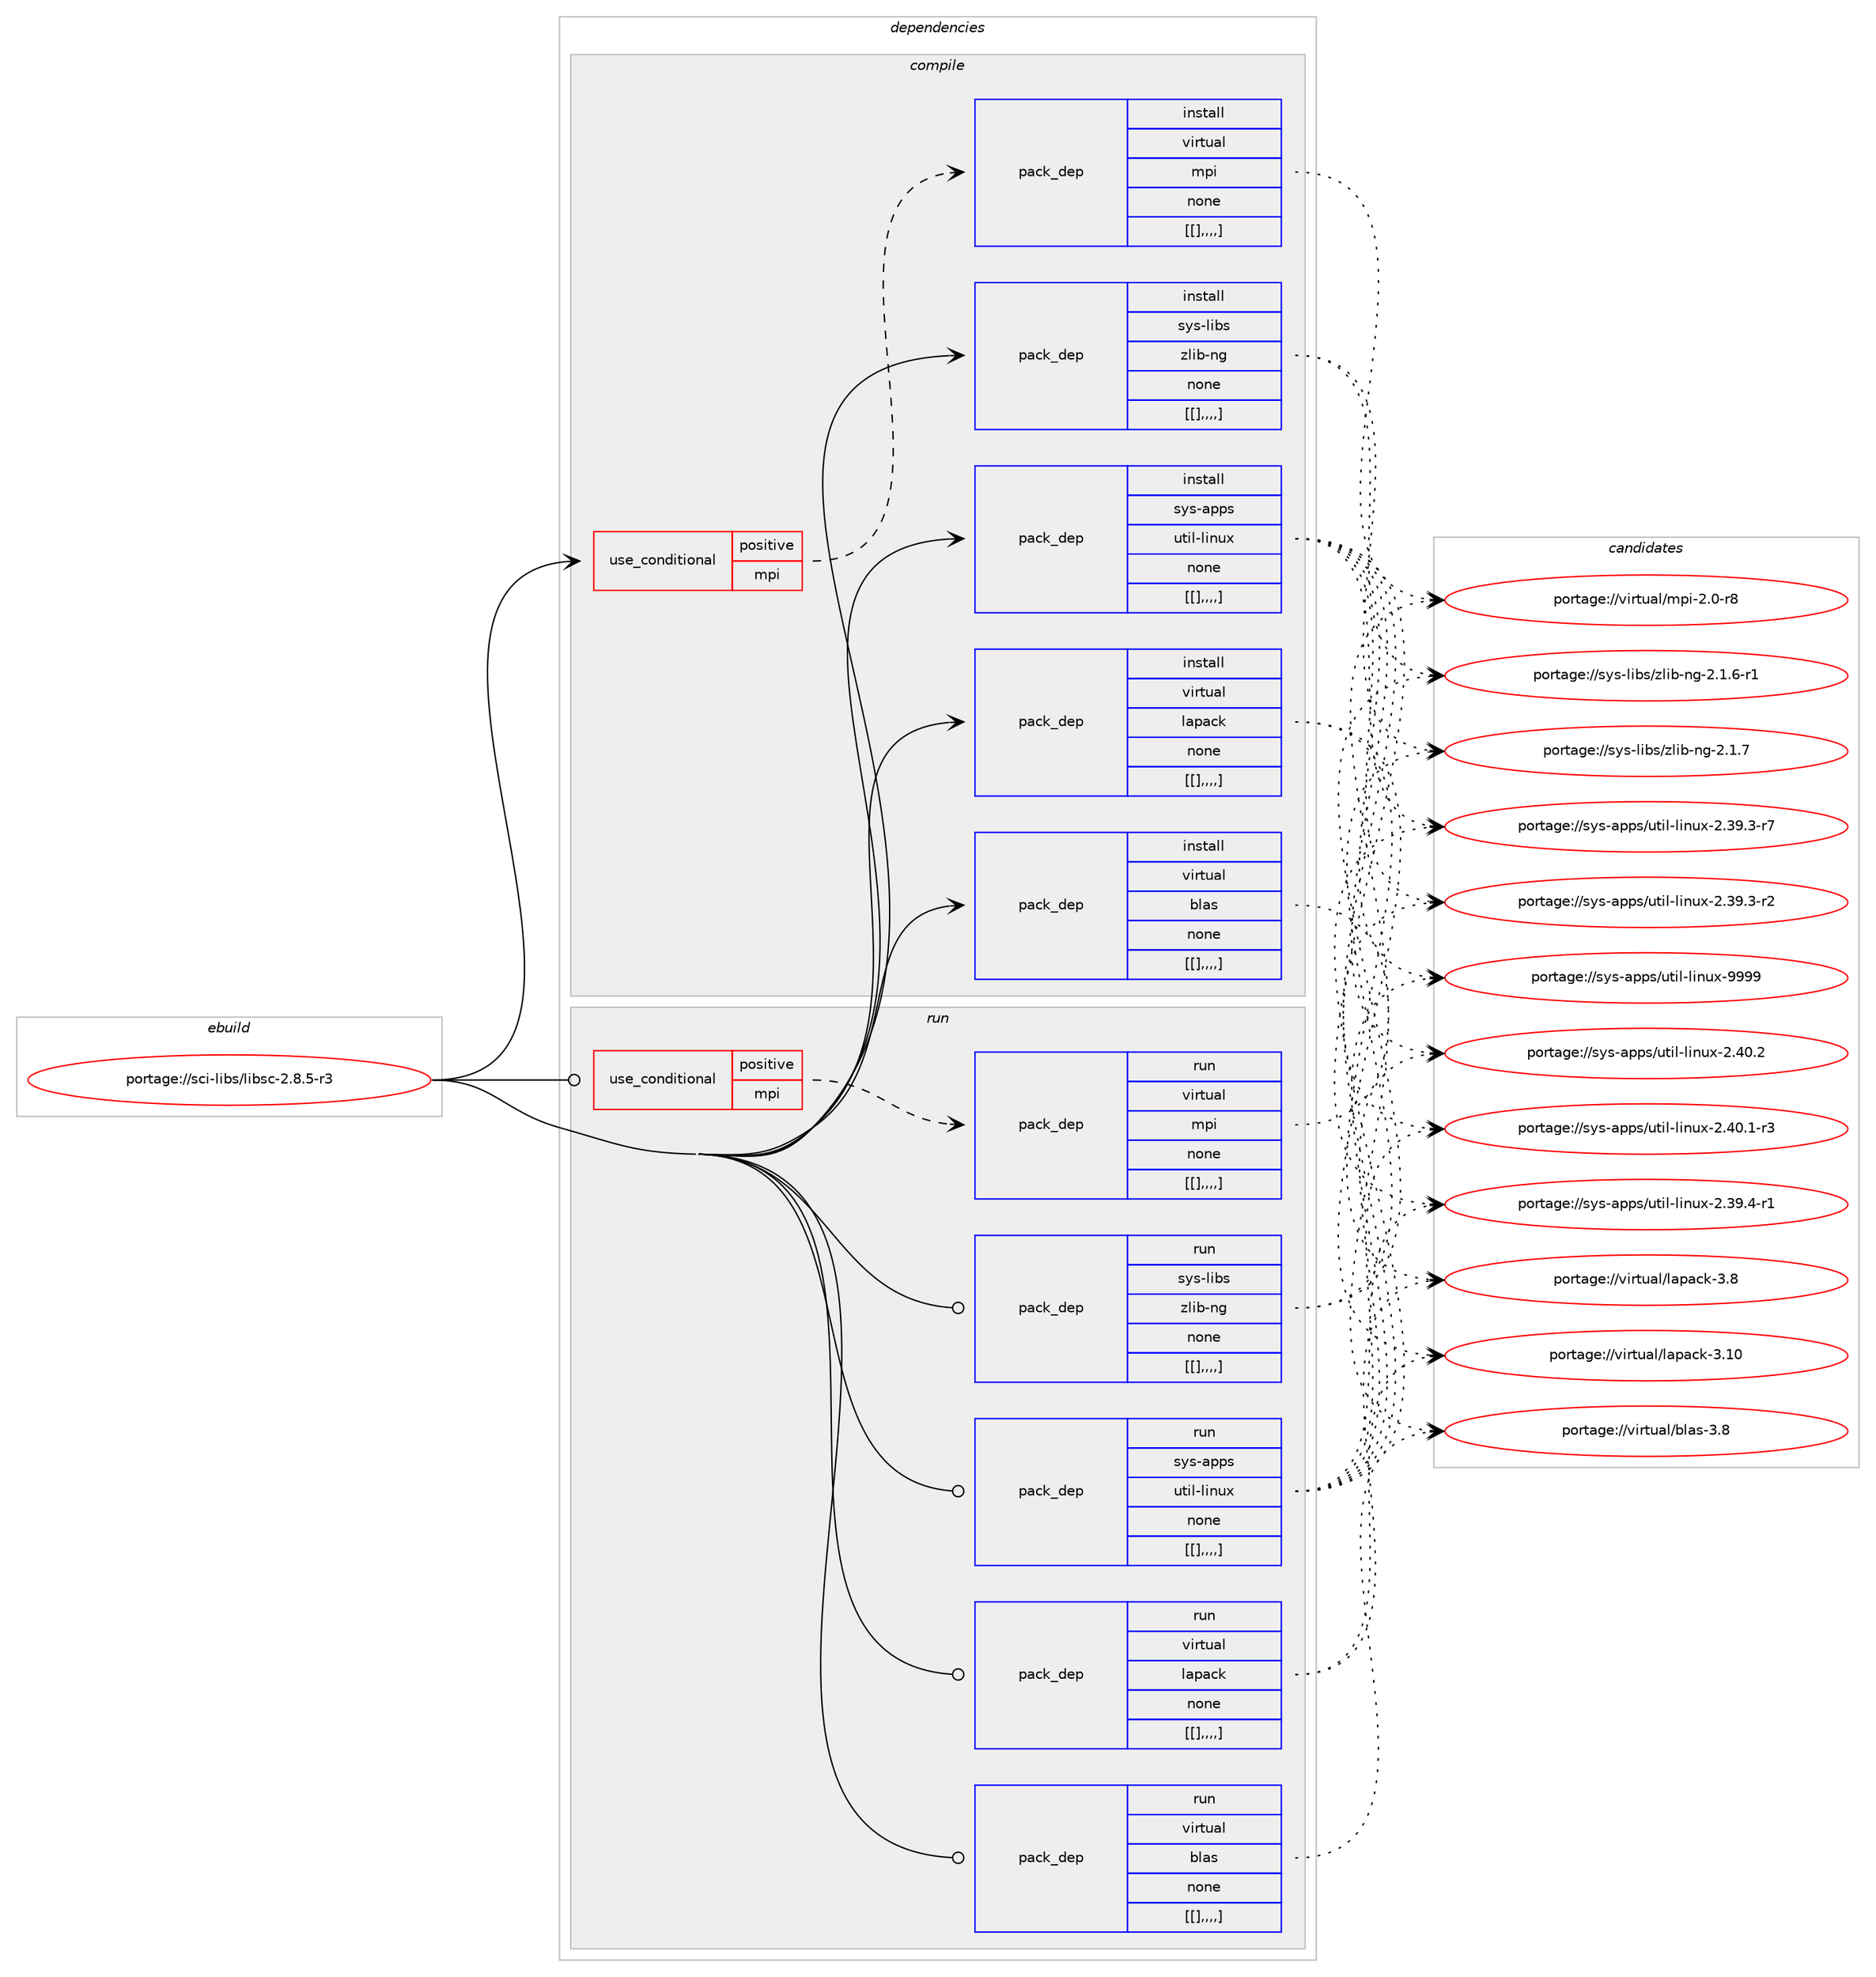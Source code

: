 digraph prolog {

# *************
# Graph options
# *************

newrank=true;
concentrate=true;
compound=true;
graph [rankdir=LR,fontname=Helvetica,fontsize=10,ranksep=1.5];#, ranksep=2.5, nodesep=0.2];
edge  [arrowhead=vee];
node  [fontname=Helvetica,fontsize=10];

# **********
# The ebuild
# **********

subgraph cluster_leftcol {
color=gray;
label=<<i>ebuild</i>>;
id [label="portage://sci-libs/libsc-2.8.5-r3", color=red, width=4, href="../sci-libs/libsc-2.8.5-r3.svg"];
}

# ****************
# The dependencies
# ****************

subgraph cluster_midcol {
color=gray;
label=<<i>dependencies</i>>;
subgraph cluster_compile {
fillcolor="#eeeeee";
style=filled;
label=<<i>compile</i>>;
subgraph cond110567 {
dependency419194 [label=<<TABLE BORDER="0" CELLBORDER="1" CELLSPACING="0" CELLPADDING="4"><TR><TD ROWSPAN="3" CELLPADDING="10">use_conditional</TD></TR><TR><TD>positive</TD></TR><TR><TD>mpi</TD></TR></TABLE>>, shape=none, color=red];
subgraph pack305617 {
dependency419195 [label=<<TABLE BORDER="0" CELLBORDER="1" CELLSPACING="0" CELLPADDING="4" WIDTH="220"><TR><TD ROWSPAN="6" CELLPADDING="30">pack_dep</TD></TR><TR><TD WIDTH="110">install</TD></TR><TR><TD>virtual</TD></TR><TR><TD>mpi</TD></TR><TR><TD>none</TD></TR><TR><TD>[[],,,,]</TD></TR></TABLE>>, shape=none, color=blue];
}
dependency419194:e -> dependency419195:w [weight=20,style="dashed",arrowhead="vee"];
}
id:e -> dependency419194:w [weight=20,style="solid",arrowhead="vee"];
subgraph pack305618 {
dependency419196 [label=<<TABLE BORDER="0" CELLBORDER="1" CELLSPACING="0" CELLPADDING="4" WIDTH="220"><TR><TD ROWSPAN="6" CELLPADDING="30">pack_dep</TD></TR><TR><TD WIDTH="110">install</TD></TR><TR><TD>sys-apps</TD></TR><TR><TD>util-linux</TD></TR><TR><TD>none</TD></TR><TR><TD>[[],,,,]</TD></TR></TABLE>>, shape=none, color=blue];
}
id:e -> dependency419196:w [weight=20,style="solid",arrowhead="vee"];
subgraph pack305619 {
dependency419197 [label=<<TABLE BORDER="0" CELLBORDER="1" CELLSPACING="0" CELLPADDING="4" WIDTH="220"><TR><TD ROWSPAN="6" CELLPADDING="30">pack_dep</TD></TR><TR><TD WIDTH="110">install</TD></TR><TR><TD>sys-libs</TD></TR><TR><TD>zlib-ng</TD></TR><TR><TD>none</TD></TR><TR><TD>[[],,,,]</TD></TR></TABLE>>, shape=none, color=blue];
}
id:e -> dependency419197:w [weight=20,style="solid",arrowhead="vee"];
subgraph pack305620 {
dependency419198 [label=<<TABLE BORDER="0" CELLBORDER="1" CELLSPACING="0" CELLPADDING="4" WIDTH="220"><TR><TD ROWSPAN="6" CELLPADDING="30">pack_dep</TD></TR><TR><TD WIDTH="110">install</TD></TR><TR><TD>virtual</TD></TR><TR><TD>blas</TD></TR><TR><TD>none</TD></TR><TR><TD>[[],,,,]</TD></TR></TABLE>>, shape=none, color=blue];
}
id:e -> dependency419198:w [weight=20,style="solid",arrowhead="vee"];
subgraph pack305621 {
dependency419199 [label=<<TABLE BORDER="0" CELLBORDER="1" CELLSPACING="0" CELLPADDING="4" WIDTH="220"><TR><TD ROWSPAN="6" CELLPADDING="30">pack_dep</TD></TR><TR><TD WIDTH="110">install</TD></TR><TR><TD>virtual</TD></TR><TR><TD>lapack</TD></TR><TR><TD>none</TD></TR><TR><TD>[[],,,,]</TD></TR></TABLE>>, shape=none, color=blue];
}
id:e -> dependency419199:w [weight=20,style="solid",arrowhead="vee"];
}
subgraph cluster_compileandrun {
fillcolor="#eeeeee";
style=filled;
label=<<i>compile and run</i>>;
}
subgraph cluster_run {
fillcolor="#eeeeee";
style=filled;
label=<<i>run</i>>;
subgraph cond110568 {
dependency419200 [label=<<TABLE BORDER="0" CELLBORDER="1" CELLSPACING="0" CELLPADDING="4"><TR><TD ROWSPAN="3" CELLPADDING="10">use_conditional</TD></TR><TR><TD>positive</TD></TR><TR><TD>mpi</TD></TR></TABLE>>, shape=none, color=red];
subgraph pack305622 {
dependency419201 [label=<<TABLE BORDER="0" CELLBORDER="1" CELLSPACING="0" CELLPADDING="4" WIDTH="220"><TR><TD ROWSPAN="6" CELLPADDING="30">pack_dep</TD></TR><TR><TD WIDTH="110">run</TD></TR><TR><TD>virtual</TD></TR><TR><TD>mpi</TD></TR><TR><TD>none</TD></TR><TR><TD>[[],,,,]</TD></TR></TABLE>>, shape=none, color=blue];
}
dependency419200:e -> dependency419201:w [weight=20,style="dashed",arrowhead="vee"];
}
id:e -> dependency419200:w [weight=20,style="solid",arrowhead="odot"];
subgraph pack305623 {
dependency419202 [label=<<TABLE BORDER="0" CELLBORDER="1" CELLSPACING="0" CELLPADDING="4" WIDTH="220"><TR><TD ROWSPAN="6" CELLPADDING="30">pack_dep</TD></TR><TR><TD WIDTH="110">run</TD></TR><TR><TD>sys-apps</TD></TR><TR><TD>util-linux</TD></TR><TR><TD>none</TD></TR><TR><TD>[[],,,,]</TD></TR></TABLE>>, shape=none, color=blue];
}
id:e -> dependency419202:w [weight=20,style="solid",arrowhead="odot"];
subgraph pack305624 {
dependency419203 [label=<<TABLE BORDER="0" CELLBORDER="1" CELLSPACING="0" CELLPADDING="4" WIDTH="220"><TR><TD ROWSPAN="6" CELLPADDING="30">pack_dep</TD></TR><TR><TD WIDTH="110">run</TD></TR><TR><TD>sys-libs</TD></TR><TR><TD>zlib-ng</TD></TR><TR><TD>none</TD></TR><TR><TD>[[],,,,]</TD></TR></TABLE>>, shape=none, color=blue];
}
id:e -> dependency419203:w [weight=20,style="solid",arrowhead="odot"];
subgraph pack305625 {
dependency419204 [label=<<TABLE BORDER="0" CELLBORDER="1" CELLSPACING="0" CELLPADDING="4" WIDTH="220"><TR><TD ROWSPAN="6" CELLPADDING="30">pack_dep</TD></TR><TR><TD WIDTH="110">run</TD></TR><TR><TD>virtual</TD></TR><TR><TD>blas</TD></TR><TR><TD>none</TD></TR><TR><TD>[[],,,,]</TD></TR></TABLE>>, shape=none, color=blue];
}
id:e -> dependency419204:w [weight=20,style="solid",arrowhead="odot"];
subgraph pack305626 {
dependency419205 [label=<<TABLE BORDER="0" CELLBORDER="1" CELLSPACING="0" CELLPADDING="4" WIDTH="220"><TR><TD ROWSPAN="6" CELLPADDING="30">pack_dep</TD></TR><TR><TD WIDTH="110">run</TD></TR><TR><TD>virtual</TD></TR><TR><TD>lapack</TD></TR><TR><TD>none</TD></TR><TR><TD>[[],,,,]</TD></TR></TABLE>>, shape=none, color=blue];
}
id:e -> dependency419205:w [weight=20,style="solid",arrowhead="odot"];
}
}

# **************
# The candidates
# **************

subgraph cluster_choices {
rank=same;
color=gray;
label=<<i>candidates</i>>;

subgraph choice305617 {
color=black;
nodesep=1;
choice1181051141161179710847109112105455046484511456 [label="portage://virtual/mpi-2.0-r8", color=red, width=4,href="../virtual/mpi-2.0-r8.svg"];
dependency419195:e -> choice1181051141161179710847109112105455046484511456:w [style=dotted,weight="100"];
}
subgraph choice305618 {
color=black;
nodesep=1;
choice115121115459711211211547117116105108451081051101171204557575757 [label="portage://sys-apps/util-linux-9999", color=red, width=4,href="../sys-apps/util-linux-9999.svg"];
choice1151211154597112112115471171161051084510810511011712045504652484650 [label="portage://sys-apps/util-linux-2.40.2", color=red, width=4,href="../sys-apps/util-linux-2.40.2.svg"];
choice11512111545971121121154711711610510845108105110117120455046524846494511451 [label="portage://sys-apps/util-linux-2.40.1-r3", color=red, width=4,href="../sys-apps/util-linux-2.40.1-r3.svg"];
choice11512111545971121121154711711610510845108105110117120455046515746524511449 [label="portage://sys-apps/util-linux-2.39.4-r1", color=red, width=4,href="../sys-apps/util-linux-2.39.4-r1.svg"];
choice11512111545971121121154711711610510845108105110117120455046515746514511455 [label="portage://sys-apps/util-linux-2.39.3-r7", color=red, width=4,href="../sys-apps/util-linux-2.39.3-r7.svg"];
choice11512111545971121121154711711610510845108105110117120455046515746514511450 [label="portage://sys-apps/util-linux-2.39.3-r2", color=red, width=4,href="../sys-apps/util-linux-2.39.3-r2.svg"];
dependency419196:e -> choice115121115459711211211547117116105108451081051101171204557575757:w [style=dotted,weight="100"];
dependency419196:e -> choice1151211154597112112115471171161051084510810511011712045504652484650:w [style=dotted,weight="100"];
dependency419196:e -> choice11512111545971121121154711711610510845108105110117120455046524846494511451:w [style=dotted,weight="100"];
dependency419196:e -> choice11512111545971121121154711711610510845108105110117120455046515746524511449:w [style=dotted,weight="100"];
dependency419196:e -> choice11512111545971121121154711711610510845108105110117120455046515746514511455:w [style=dotted,weight="100"];
dependency419196:e -> choice11512111545971121121154711711610510845108105110117120455046515746514511450:w [style=dotted,weight="100"];
}
subgraph choice305619 {
color=black;
nodesep=1;
choice1151211154510810598115471221081059845110103455046494655 [label="portage://sys-libs/zlib-ng-2.1.7", color=red, width=4,href="../sys-libs/zlib-ng-2.1.7.svg"];
choice11512111545108105981154712210810598451101034550464946544511449 [label="portage://sys-libs/zlib-ng-2.1.6-r1", color=red, width=4,href="../sys-libs/zlib-ng-2.1.6-r1.svg"];
dependency419197:e -> choice1151211154510810598115471221081059845110103455046494655:w [style=dotted,weight="100"];
dependency419197:e -> choice11512111545108105981154712210810598451101034550464946544511449:w [style=dotted,weight="100"];
}
subgraph choice305620 {
color=black;
nodesep=1;
choice1181051141161179710847981089711545514656 [label="portage://virtual/blas-3.8", color=red, width=4,href="../virtual/blas-3.8.svg"];
dependency419198:e -> choice1181051141161179710847981089711545514656:w [style=dotted,weight="100"];
}
subgraph choice305621 {
color=black;
nodesep=1;
choice11810511411611797108471089711297991074551464948 [label="portage://virtual/lapack-3.10", color=red, width=4,href="../virtual/lapack-3.10.svg"];
choice118105114116117971084710897112979910745514656 [label="portage://virtual/lapack-3.8", color=red, width=4,href="../virtual/lapack-3.8.svg"];
dependency419199:e -> choice11810511411611797108471089711297991074551464948:w [style=dotted,weight="100"];
dependency419199:e -> choice118105114116117971084710897112979910745514656:w [style=dotted,weight="100"];
}
subgraph choice305622 {
color=black;
nodesep=1;
choice1181051141161179710847109112105455046484511456 [label="portage://virtual/mpi-2.0-r8", color=red, width=4,href="../virtual/mpi-2.0-r8.svg"];
dependency419201:e -> choice1181051141161179710847109112105455046484511456:w [style=dotted,weight="100"];
}
subgraph choice305623 {
color=black;
nodesep=1;
choice115121115459711211211547117116105108451081051101171204557575757 [label="portage://sys-apps/util-linux-9999", color=red, width=4,href="../sys-apps/util-linux-9999.svg"];
choice1151211154597112112115471171161051084510810511011712045504652484650 [label="portage://sys-apps/util-linux-2.40.2", color=red, width=4,href="../sys-apps/util-linux-2.40.2.svg"];
choice11512111545971121121154711711610510845108105110117120455046524846494511451 [label="portage://sys-apps/util-linux-2.40.1-r3", color=red, width=4,href="../sys-apps/util-linux-2.40.1-r3.svg"];
choice11512111545971121121154711711610510845108105110117120455046515746524511449 [label="portage://sys-apps/util-linux-2.39.4-r1", color=red, width=4,href="../sys-apps/util-linux-2.39.4-r1.svg"];
choice11512111545971121121154711711610510845108105110117120455046515746514511455 [label="portage://sys-apps/util-linux-2.39.3-r7", color=red, width=4,href="../sys-apps/util-linux-2.39.3-r7.svg"];
choice11512111545971121121154711711610510845108105110117120455046515746514511450 [label="portage://sys-apps/util-linux-2.39.3-r2", color=red, width=4,href="../sys-apps/util-linux-2.39.3-r2.svg"];
dependency419202:e -> choice115121115459711211211547117116105108451081051101171204557575757:w [style=dotted,weight="100"];
dependency419202:e -> choice1151211154597112112115471171161051084510810511011712045504652484650:w [style=dotted,weight="100"];
dependency419202:e -> choice11512111545971121121154711711610510845108105110117120455046524846494511451:w [style=dotted,weight="100"];
dependency419202:e -> choice11512111545971121121154711711610510845108105110117120455046515746524511449:w [style=dotted,weight="100"];
dependency419202:e -> choice11512111545971121121154711711610510845108105110117120455046515746514511455:w [style=dotted,weight="100"];
dependency419202:e -> choice11512111545971121121154711711610510845108105110117120455046515746514511450:w [style=dotted,weight="100"];
}
subgraph choice305624 {
color=black;
nodesep=1;
choice1151211154510810598115471221081059845110103455046494655 [label="portage://sys-libs/zlib-ng-2.1.7", color=red, width=4,href="../sys-libs/zlib-ng-2.1.7.svg"];
choice11512111545108105981154712210810598451101034550464946544511449 [label="portage://sys-libs/zlib-ng-2.1.6-r1", color=red, width=4,href="../sys-libs/zlib-ng-2.1.6-r1.svg"];
dependency419203:e -> choice1151211154510810598115471221081059845110103455046494655:w [style=dotted,weight="100"];
dependency419203:e -> choice11512111545108105981154712210810598451101034550464946544511449:w [style=dotted,weight="100"];
}
subgraph choice305625 {
color=black;
nodesep=1;
choice1181051141161179710847981089711545514656 [label="portage://virtual/blas-3.8", color=red, width=4,href="../virtual/blas-3.8.svg"];
dependency419204:e -> choice1181051141161179710847981089711545514656:w [style=dotted,weight="100"];
}
subgraph choice305626 {
color=black;
nodesep=1;
choice11810511411611797108471089711297991074551464948 [label="portage://virtual/lapack-3.10", color=red, width=4,href="../virtual/lapack-3.10.svg"];
choice118105114116117971084710897112979910745514656 [label="portage://virtual/lapack-3.8", color=red, width=4,href="../virtual/lapack-3.8.svg"];
dependency419205:e -> choice11810511411611797108471089711297991074551464948:w [style=dotted,weight="100"];
dependency419205:e -> choice118105114116117971084710897112979910745514656:w [style=dotted,weight="100"];
}
}

}
